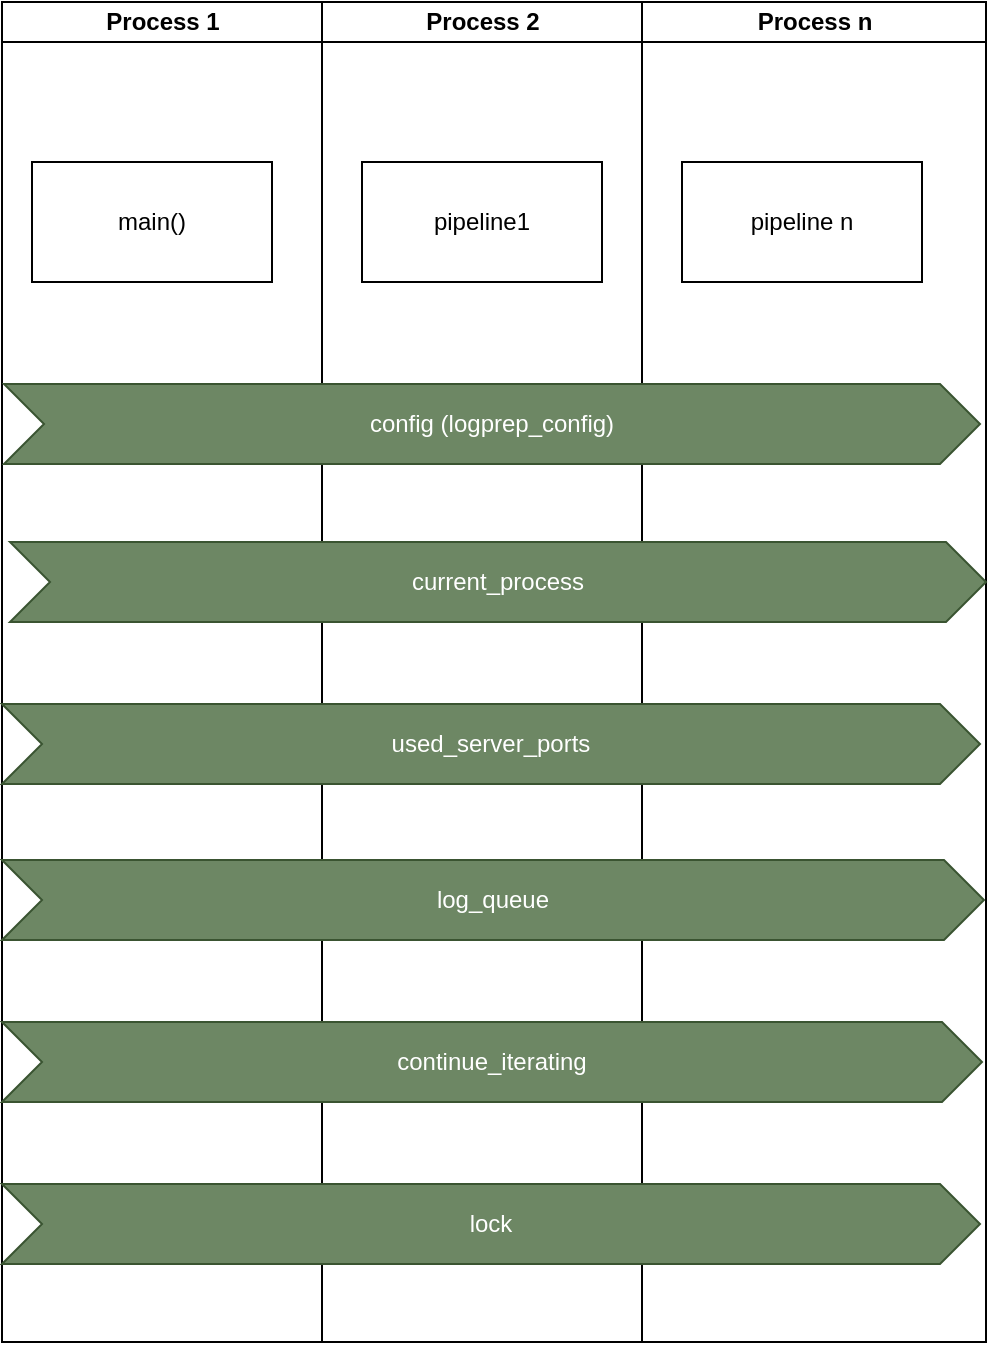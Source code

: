 <mxfile>
    <diagram id="lxmM-i-9KvldtpuMjnhC" name="Page-1">
        <mxGraphModel dx="924" dy="626" grid="1" gridSize="10" guides="1" tooltips="1" connect="1" arrows="1" fold="1" page="1" pageScale="1" pageWidth="850" pageHeight="1100" math="0" shadow="0">
            <root>
                <mxCell id="0"/>
                <mxCell id="1" parent="0"/>
                <mxCell id="6" value="" style="swimlane;childLayout=stackLayout;resizeParent=1;resizeParentMax=0;startSize=0;html=1;" parent="1" vertex="1">
                    <mxGeometry x="200" y="10" width="492" height="670" as="geometry"/>
                </mxCell>
                <mxCell id="7" value="Process 1" style="swimlane;startSize=20;html=1;" parent="6" vertex="1">
                    <mxGeometry width="160" height="670" as="geometry"/>
                </mxCell>
                <mxCell id="2" value="main()" style="rounded=0;whiteSpace=wrap;html=1;" parent="7" vertex="1">
                    <mxGeometry x="15" y="80" width="120" height="60" as="geometry"/>
                </mxCell>
                <mxCell id="8" value="Process 2" style="swimlane;startSize=20;html=1;" parent="6" vertex="1">
                    <mxGeometry x="160" width="160" height="670" as="geometry"/>
                </mxCell>
                <mxCell id="3" value="pipeline1" style="rounded=0;whiteSpace=wrap;html=1;" parent="8" vertex="1">
                    <mxGeometry x="20" y="80" width="120" height="60" as="geometry"/>
                </mxCell>
                <mxCell id="9" value="Process n" style="swimlane;startSize=20;html=1;" parent="6" vertex="1">
                    <mxGeometry x="320" width="172" height="670" as="geometry"/>
                </mxCell>
                <mxCell id="4" value="pipeline n" style="rounded=0;whiteSpace=wrap;html=1;" parent="9" vertex="1">
                    <mxGeometry x="20.0" y="80" width="120" height="60" as="geometry"/>
                </mxCell>
                <mxCell id="12" value="used_server_ports" style="shape=step;perimeter=stepPerimeter;whiteSpace=wrap;html=1;fixedSize=1;fillColor=#6d8764;fontColor=#ffffff;strokeColor=#3A5431;" parent="9" vertex="1">
                    <mxGeometry x="-320" y="351" width="489" height="40" as="geometry"/>
                </mxCell>
                <mxCell id="16" value="lock" style="shape=step;perimeter=stepPerimeter;whiteSpace=wrap;html=1;fixedSize=1;fillColor=#6d8764;fontColor=#ffffff;strokeColor=#3A5431;" parent="9" vertex="1">
                    <mxGeometry x="-320" y="591" width="489" height="40" as="geometry"/>
                </mxCell>
                <mxCell id="17" value="log_queue" style="shape=step;perimeter=stepPerimeter;whiteSpace=wrap;html=1;fixedSize=1;fillColor=#6d8764;fontColor=#ffffff;strokeColor=#3A5431;" parent="9" vertex="1">
                    <mxGeometry x="-320" y="429" width="491" height="40" as="geometry"/>
                </mxCell>
                <mxCell id="19" value="continue_iterating&lt;span style=&quot;color: rgba(0, 0, 0, 0); font-family: monospace; font-size: 0px; text-align: start;&quot;&gt;%3CmxGraphModel%3E%3Croot%3E%3CmxCell%20id%3D%220%22%2F%3E%3CmxCell%20id%3D%221%22%20parent%3D%220%22%2F%3E%3CmxCell%20id%3D%222%22%20value%3D%22used_server_ports%22%20style%3D%22shape%3Dstep%3Bperimeter%3DstepPerimeter%3BwhiteSpace%3Dwrap%3Bhtml%3D1%3BfixedSize%3D1%3BfillColor%3Dnone%3B%22%20vertex%3D%221%22%20parent%3D%221%22%3E%3CmxGeometry%20x%3D%22208%22%20y%3D%22200%22%20width%3D%22150%22%20height%3D%2240%22%20as%3D%22geometry%22%2F%3E%3C%2FmxCell%3E%3C%2Froot%3E%3C%2FmxGraphModel%3E&lt;/span&gt;" style="shape=step;perimeter=stepPerimeter;whiteSpace=wrap;html=1;fixedSize=1;fillColor=#6d8764;fontColor=#ffffff;strokeColor=#3A5431;" parent="9" vertex="1">
                    <mxGeometry x="-320" y="510" width="490" height="40" as="geometry"/>
                </mxCell>
                <mxCell id="20" value="current_process" style="shape=step;perimeter=stepPerimeter;whiteSpace=wrap;html=1;fixedSize=1;fillColor=#6d8764;fontColor=#ffffff;strokeColor=#3A5431;" vertex="1" parent="9">
                    <mxGeometry x="-316" y="270" width="488" height="40" as="geometry"/>
                </mxCell>
                <mxCell id="21" value="config (logprep_config)" style="shape=step;perimeter=stepPerimeter;whiteSpace=wrap;html=1;fixedSize=1;fillColor=#6d8764;fontColor=#ffffff;strokeColor=#3A5431;" vertex="1" parent="9">
                    <mxGeometry x="-319" y="191" width="488" height="40" as="geometry"/>
                </mxCell>
            </root>
        </mxGraphModel>
    </diagram>
</mxfile>